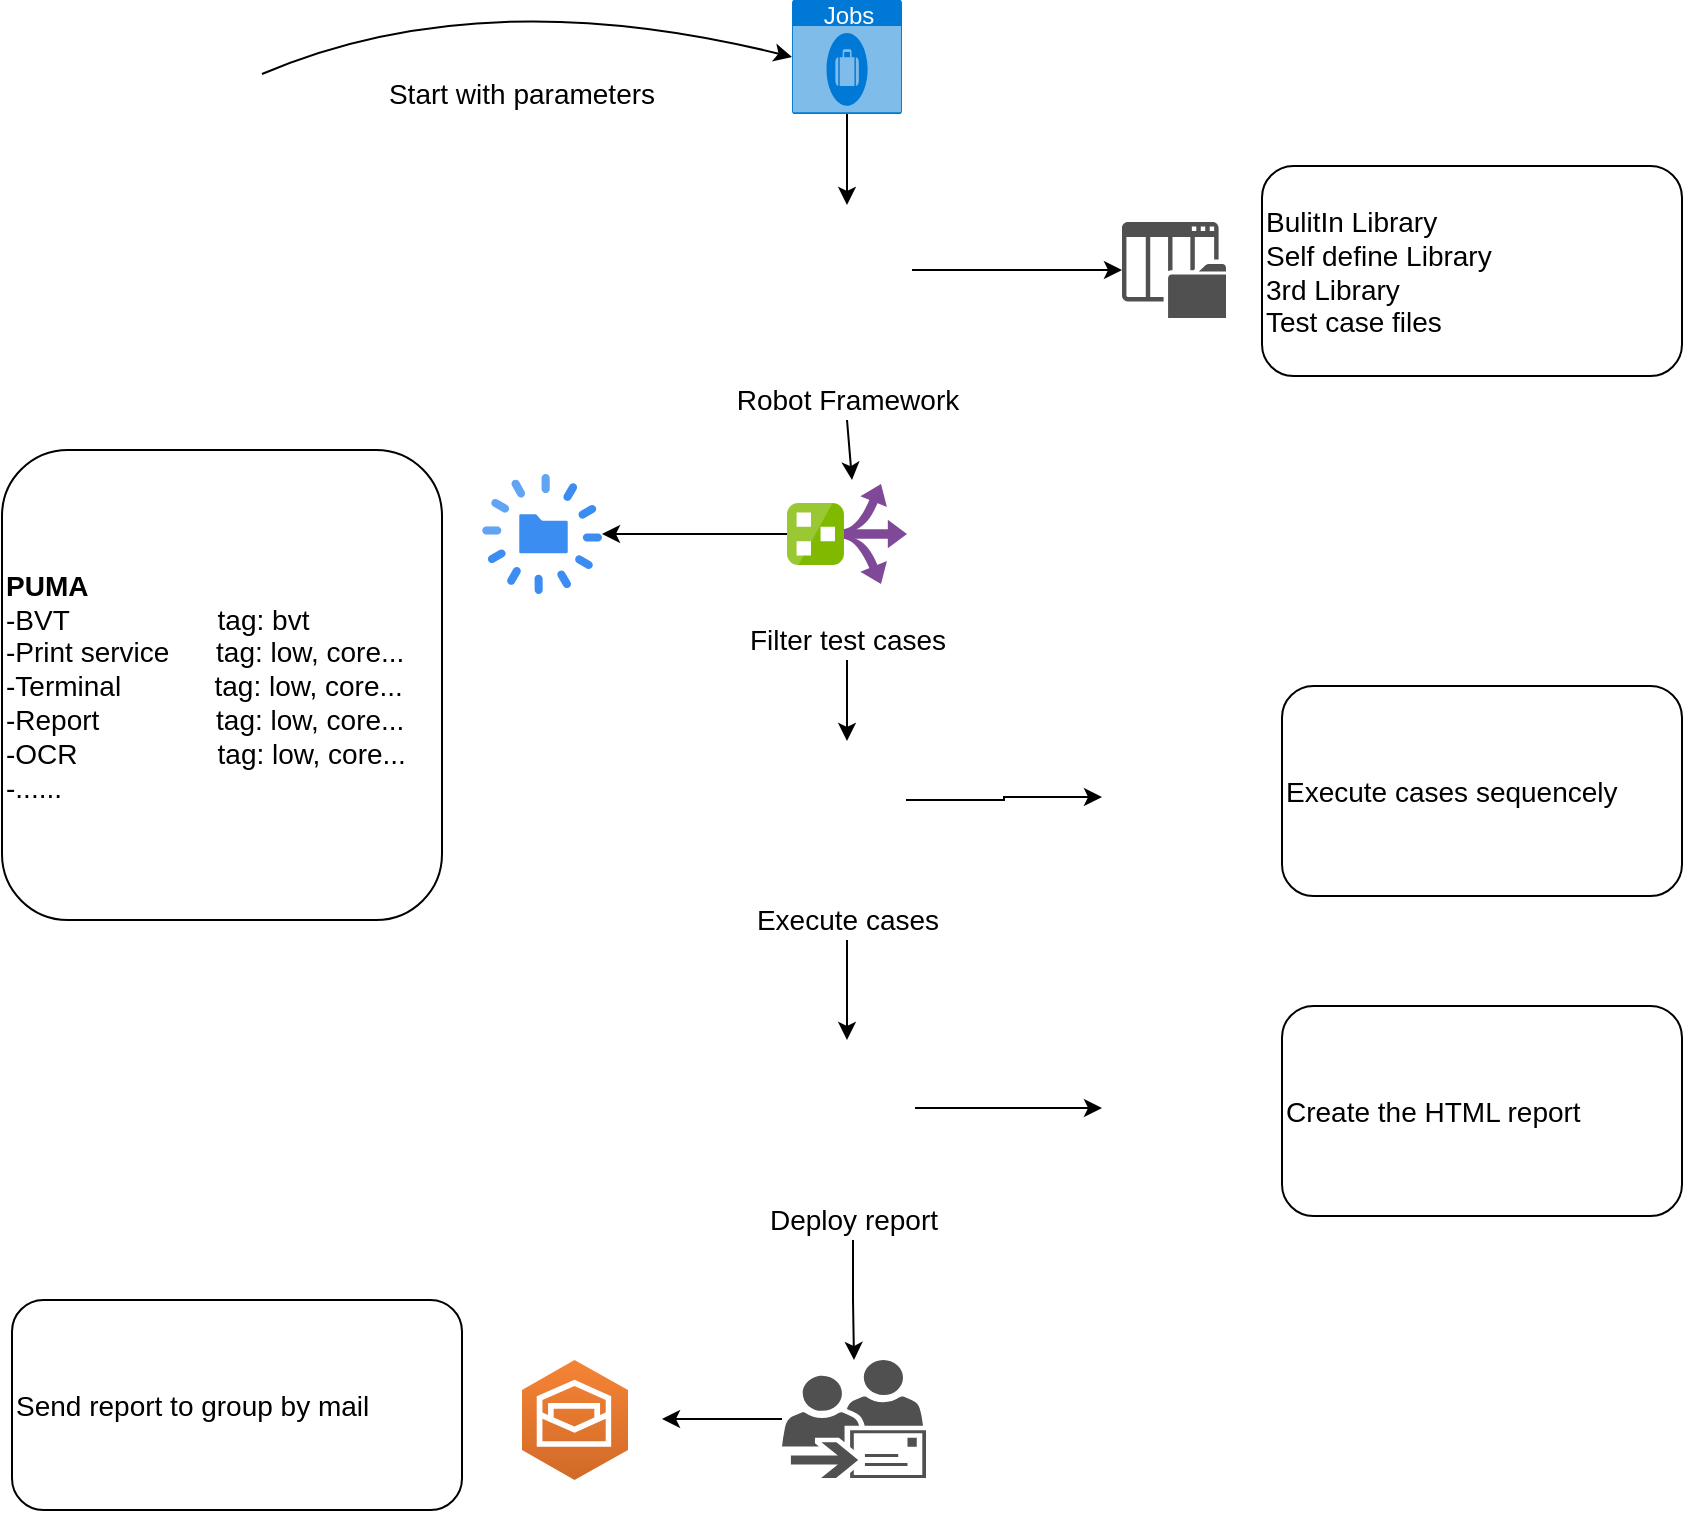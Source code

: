 <mxfile version="10.9.5" type="device"><diagram name="Page-1" id="75ae5057-2f1f-a65a-41a6-c58fb5237df7"><mxGraphModel dx="1422" dy="825" grid="1" gridSize="10" guides="1" tooltips="1" connect="1" arrows="1" fold="1" page="1" pageScale="1" pageWidth="1100" pageHeight="850" background="#ffffff" math="0" shadow="0"><root><mxCell id="0"/><mxCell id="1" parent="0"/><mxCell id="wuF3qdoHva0xBe2uQDBN-1" value="" style="shape=image;html=1;verticalAlign=top;verticalLabelPosition=bottom;labelBackgroundColor=#ffffff;imageAspect=0;aspect=fixed;image=https://cdn4.iconfinder.com/data/icons/logos-brands-5/24/jenkins-128.png" vertex="1" parent="1"><mxGeometry x="200" y="82" width="50" height="50" as="geometry"/></mxCell><mxCell id="wuF3qdoHva0xBe2uQDBN-2" value="Jobs" style="html=1;strokeColor=none;fillColor=#0079D6;labelPosition=center;verticalLabelPosition=middle;verticalAlign=top;align=center;fontSize=12;outlineConnect=0;spacingTop=-6;fontColor=#FFFFFF;shape=mxgraph.sitemap.jobs;" vertex="1" parent="1"><mxGeometry x="515" y="70" width="55" height="57" as="geometry"/></mxCell><mxCell id="wuF3qdoHva0xBe2uQDBN-4" value="" style="curved=1;endArrow=classic;html=1;entryX=0;entryY=0.5;entryDx=0;entryDy=0;entryPerimeter=0;exitX=1;exitY=0.5;exitDx=0;exitDy=0;" edge="1" parent="1" source="wuF3qdoHva0xBe2uQDBN-1" target="wuF3qdoHva0xBe2uQDBN-2"><mxGeometry width="50" height="50" relative="1" as="geometry"><mxPoint x="200" y="210" as="sourcePoint"/><mxPoint x="250" y="160" as="targetPoint"/><Array as="points"><mxPoint x="360" y="60"/></Array></mxGeometry></mxCell><mxCell id="wuF3qdoHva0xBe2uQDBN-5" value="&lt;font style=&quot;font-size: 14px&quot;&gt;Start with parameters&lt;/font&gt;" style="text;html=1;strokeColor=none;fillColor=none;align=center;verticalAlign=middle;whiteSpace=wrap;rounded=0;" vertex="1" parent="1"><mxGeometry x="300" y="107" width="160" height="20" as="geometry"/></mxCell><mxCell id="wuF3qdoHva0xBe2uQDBN-26" style="edgeStyle=orthogonalEdgeStyle;rounded=0;orthogonalLoop=1;jettySize=auto;html=1;exitX=1;exitY=0.5;exitDx=0;exitDy=0;" edge="1" parent="1" source="wuF3qdoHva0xBe2uQDBN-7" target="wuF3qdoHva0xBe2uQDBN-25"><mxGeometry relative="1" as="geometry"/></mxCell><mxCell id="wuF3qdoHva0xBe2uQDBN-7" value="" style="shape=image;html=1;verticalAlign=top;verticalLabelPosition=bottom;labelBackgroundColor=#ffffff;imageAspect=0;aspect=fixed;image=https://cdn2.iconfinder.com/data/icons/science-20/24/science-technology-10-128.png" vertex="1" parent="1"><mxGeometry x="510" y="172.5" width="65" height="65" as="geometry"/></mxCell><mxCell id="wuF3qdoHva0xBe2uQDBN-8" value="&lt;font style=&quot;font-size: 14px&quot;&gt;Robot Framework&lt;/font&gt;" style="text;html=1;strokeColor=none;fillColor=none;align=center;verticalAlign=middle;whiteSpace=wrap;rounded=0;" vertex="1" parent="1"><mxGeometry x="462.5" y="260" width="160" height="20" as="geometry"/></mxCell><mxCell id="wuF3qdoHva0xBe2uQDBN-9" value="" style="endArrow=classic;html=1;exitX=0.5;exitY=1;exitDx=0;exitDy=0;exitPerimeter=0;entryX=0.5;entryY=0;entryDx=0;entryDy=0;" edge="1" parent="1" source="wuF3qdoHva0xBe2uQDBN-2" target="wuF3qdoHva0xBe2uQDBN-7"><mxGeometry width="50" height="50" relative="1" as="geometry"><mxPoint x="200" y="350" as="sourcePoint"/><mxPoint x="250" y="300" as="targetPoint"/></mxGeometry></mxCell><mxCell id="wuF3qdoHva0xBe2uQDBN-31" style="edgeStyle=orthogonalEdgeStyle;rounded=0;orthogonalLoop=1;jettySize=auto;html=1;entryX=1;entryY=0.5;entryDx=0;entryDy=0;entryPerimeter=0;" edge="1" parent="1" source="wuF3qdoHva0xBe2uQDBN-10" target="wuF3qdoHva0xBe2uQDBN-29"><mxGeometry relative="1" as="geometry"/></mxCell><mxCell id="wuF3qdoHva0xBe2uQDBN-10" value="" style="aspect=fixed;html=1;perimeter=none;align=center;shadow=0;dashed=0;image;fontSize=12;image=img/lib/mscae/Route_Filter.svg;" vertex="1" parent="1"><mxGeometry x="512.5" y="312" width="60" height="50" as="geometry"/></mxCell><mxCell id="wuF3qdoHva0xBe2uQDBN-21" style="edgeStyle=orthogonalEdgeStyle;rounded=0;orthogonalLoop=1;jettySize=auto;html=1;exitX=0.5;exitY=1;exitDx=0;exitDy=0;entryX=0.5;entryY=0;entryDx=0;entryDy=0;" edge="1" parent="1" source="wuF3qdoHva0xBe2uQDBN-11" target="wuF3qdoHva0xBe2uQDBN-15"><mxGeometry relative="1" as="geometry"/></mxCell><mxCell id="wuF3qdoHva0xBe2uQDBN-11" value="&lt;font style=&quot;font-size: 14px&quot;&gt;Filter test cases&lt;/font&gt;" style="text;html=1;strokeColor=none;fillColor=none;align=center;verticalAlign=middle;whiteSpace=wrap;rounded=0;" vertex="1" parent="1"><mxGeometry x="462.5" y="380" width="160" height="20" as="geometry"/></mxCell><mxCell id="wuF3qdoHva0xBe2uQDBN-12" value="" style="endArrow=classic;html=1;exitX=0.5;exitY=1;exitDx=0;exitDy=0;" edge="1" parent="1" source="wuF3qdoHva0xBe2uQDBN-8"><mxGeometry width="50" height="50" relative="1" as="geometry"><mxPoint x="200" y="470" as="sourcePoint"/><mxPoint x="545" y="310" as="targetPoint"/></mxGeometry></mxCell><mxCell id="wuF3qdoHva0xBe2uQDBN-35" style="edgeStyle=orthogonalEdgeStyle;rounded=0;orthogonalLoop=1;jettySize=auto;html=1;exitX=1;exitY=0.5;exitDx=0;exitDy=0;" edge="1" parent="1" source="wuF3qdoHva0xBe2uQDBN-15" target="wuF3qdoHva0xBe2uQDBN-34"><mxGeometry relative="1" as="geometry"/></mxCell><mxCell id="wuF3qdoHva0xBe2uQDBN-15" value="" style="shape=image;html=1;verticalAlign=top;verticalLabelPosition=bottom;labelBackgroundColor=#ffffff;imageAspect=0;aspect=fixed;image=https://cdn2.iconfinder.com/data/icons/humano2/128x128/actions/gtk-execute.png" vertex="1" parent="1"><mxGeometry x="513" y="440.5" width="59" height="59" as="geometry"/></mxCell><mxCell id="wuF3qdoHva0xBe2uQDBN-22" style="edgeStyle=orthogonalEdgeStyle;rounded=0;orthogonalLoop=1;jettySize=auto;html=1;exitX=0.5;exitY=1;exitDx=0;exitDy=0;entryX=0.5;entryY=0;entryDx=0;entryDy=0;" edge="1" parent="1" source="wuF3qdoHva0xBe2uQDBN-16" target="wuF3qdoHva0xBe2uQDBN-17"><mxGeometry relative="1" as="geometry"/></mxCell><mxCell id="wuF3qdoHva0xBe2uQDBN-16" value="&lt;font style=&quot;font-size: 14px&quot;&gt;Execute cases&lt;/font&gt;" style="text;html=1;strokeColor=none;fillColor=none;align=center;verticalAlign=middle;whiteSpace=wrap;rounded=0;" vertex="1" parent="1"><mxGeometry x="462.5" y="520" width="160" height="20" as="geometry"/></mxCell><mxCell id="wuF3qdoHva0xBe2uQDBN-40" style="edgeStyle=orthogonalEdgeStyle;rounded=0;orthogonalLoop=1;jettySize=auto;html=1;" edge="1" parent="1" source="wuF3qdoHva0xBe2uQDBN-17"><mxGeometry relative="1" as="geometry"><mxPoint x="670" y="624" as="targetPoint"/></mxGeometry></mxCell><mxCell id="wuF3qdoHva0xBe2uQDBN-17" value="" style="shape=image;html=1;verticalAlign=top;verticalLabelPosition=bottom;labelBackgroundColor=#ffffff;imageAspect=0;aspect=fixed;image=https://cdn0.iconfinder.com/data/icons/file-type-19/512/file__html__web_-128.png" vertex="1" parent="1"><mxGeometry x="508.5" y="590" width="68" height="68" as="geometry"/></mxCell><mxCell id="wuF3qdoHva0xBe2uQDBN-23" style="edgeStyle=orthogonalEdgeStyle;rounded=0;orthogonalLoop=1;jettySize=auto;html=1;exitX=0.5;exitY=1;exitDx=0;exitDy=0;" edge="1" parent="1" source="wuF3qdoHva0xBe2uQDBN-19" target="wuF3qdoHva0xBe2uQDBN-20"><mxGeometry relative="1" as="geometry"/></mxCell><mxCell id="wuF3qdoHva0xBe2uQDBN-19" value="&lt;font style=&quot;font-size: 14px&quot;&gt;Deploy report&lt;/font&gt;" style="text;html=1;strokeColor=none;fillColor=none;align=center;verticalAlign=middle;whiteSpace=wrap;rounded=0;" vertex="1" parent="1"><mxGeometry x="465.5" y="670" width="160" height="20" as="geometry"/></mxCell><mxCell id="wuF3qdoHva0xBe2uQDBN-42" style="edgeStyle=orthogonalEdgeStyle;rounded=0;orthogonalLoop=1;jettySize=auto;html=1;" edge="1" parent="1" source="wuF3qdoHva0xBe2uQDBN-20"><mxGeometry relative="1" as="geometry"><mxPoint x="450" y="779.5" as="targetPoint"/></mxGeometry></mxCell><mxCell id="wuF3qdoHva0xBe2uQDBN-20" value="" style="pointerEvents=1;shadow=0;dashed=0;html=1;strokeColor=none;fillColor=#505050;labelPosition=center;verticalLabelPosition=bottom;verticalAlign=top;outlineConnect=0;align=center;shape=mxgraph.office.communications.dynamic_distribution_group;" vertex="1" parent="1"><mxGeometry x="510" y="750" width="72" height="59" as="geometry"/></mxCell><mxCell id="wuF3qdoHva0xBe2uQDBN-24" value="&lt;font style=&quot;font-size: 14px&quot;&gt;BulitIn Library&lt;br&gt;Self define Library&lt;br&gt;3rd Library&lt;br&gt;Test case files&lt;br&gt;&lt;/font&gt;" style="rounded=1;whiteSpace=wrap;html=1;align=left;" vertex="1" parent="1"><mxGeometry x="750" y="153" width="210" height="105" as="geometry"/></mxCell><mxCell id="wuF3qdoHva0xBe2uQDBN-25" value="" style="pointerEvents=1;shadow=0;dashed=0;html=1;strokeColor=none;fillColor=#505050;labelPosition=center;verticalLabelPosition=bottom;verticalAlign=top;outlineConnect=0;align=center;shape=mxgraph.office.concepts.list_library;" vertex="1" parent="1"><mxGeometry x="680" y="181" width="52" height="48" as="geometry"/></mxCell><mxCell id="wuF3qdoHva0xBe2uQDBN-29" value="" style="html=1;aspect=fixed;strokeColor=none;shadow=0;align=center;verticalAlign=top;fillColor=#3B8DF1;shape=mxgraph.gcp2.lifecycle" vertex="1" parent="1"><mxGeometry x="360" y="307" width="60" height="60" as="geometry"/></mxCell><mxCell id="wuF3qdoHva0xBe2uQDBN-32" value="&lt;font&gt;&lt;font style=&quot;font-size: 14px&quot;&gt;&lt;b&gt;PUMA&lt;/b&gt;&lt;br&gt;-BVT&amp;nbsp; &amp;nbsp; &amp;nbsp; &amp;nbsp; &amp;nbsp; &amp;nbsp; &amp;nbsp; &amp;nbsp; &amp;nbsp; &amp;nbsp;tag: bvt&lt;br&gt;-Print service&amp;nbsp; &amp;nbsp; &amp;nbsp; tag: low, core...&lt;br&gt;-Terminal&amp;nbsp; &amp;nbsp; &amp;nbsp; &amp;nbsp; &amp;nbsp; &amp;nbsp; tag: low, core...&lt;br&gt;-Report&amp;nbsp; &amp;nbsp; &amp;nbsp; &amp;nbsp; &amp;nbsp; &amp;nbsp; &amp;nbsp; &amp;nbsp;tag: low, core...&lt;br&gt;-OCR&amp;nbsp; &amp;nbsp; &amp;nbsp; &amp;nbsp; &amp;nbsp; &amp;nbsp; &amp;nbsp; &amp;nbsp; &amp;nbsp; tag: low, core...&lt;br&gt;-......&lt;/font&gt;&lt;br&gt;&lt;/font&gt;" style="rounded=1;whiteSpace=wrap;html=1;align=left;" vertex="1" parent="1"><mxGeometry x="120" y="295" width="220" height="235" as="geometry"/></mxCell><mxCell id="wuF3qdoHva0xBe2uQDBN-33" value="&lt;font style=&quot;font-size: 14px&quot;&gt;Execute cases sequencely&amp;nbsp;&lt;br&gt;&lt;/font&gt;" style="rounded=1;whiteSpace=wrap;html=1;align=left;" vertex="1" parent="1"><mxGeometry x="760" y="413" width="200" height="105" as="geometry"/></mxCell><mxCell id="wuF3qdoHva0xBe2uQDBN-34" value="" style="shape=image;html=1;verticalAlign=top;verticalLabelPosition=bottom;labelBackgroundColor=#ffffff;imageAspect=0;aspect=fixed;image=https://cdn0.iconfinder.com/data/icons/social-productivity/512/alphabet_Arrange_order-128.png" vertex="1" parent="1"><mxGeometry x="670" y="437" width="63" height="63" as="geometry"/></mxCell><mxCell id="wuF3qdoHva0xBe2uQDBN-36" value="&lt;font style=&quot;font-size: 14px&quot;&gt;Create the HTML report&lt;br&gt;&lt;/font&gt;" style="rounded=1;whiteSpace=wrap;html=1;align=left;" vertex="1" parent="1"><mxGeometry x="760" y="573" width="200" height="105" as="geometry"/></mxCell><mxCell id="wuF3qdoHva0xBe2uQDBN-37" value="&lt;font style=&quot;font-size: 14px&quot;&gt;Send report to group by mail&lt;br&gt;&lt;/font&gt;" style="rounded=1;whiteSpace=wrap;html=1;align=left;" vertex="1" parent="1"><mxGeometry x="125" y="720" width="225" height="105" as="geometry"/></mxCell><mxCell id="wuF3qdoHva0xBe2uQDBN-38" value="" style="shape=image;html=1;verticalAlign=top;verticalLabelPosition=bottom;labelBackgroundColor=#ffffff;imageAspect=0;aspect=fixed;image=https://cdn0.iconfinder.com/data/icons/twitter-ui-flat/48/Twitter_UI-15-128.png" vertex="1" parent="1"><mxGeometry x="670.5" y="590" width="71" height="71" as="geometry"/></mxCell><mxCell id="wuF3qdoHva0xBe2uQDBN-41" value="" style="outlineConnect=0;dashed=0;verticalLabelPosition=bottom;verticalAlign=top;align=center;html=1;shape=mxgraph.aws3.workmail;fillColor=#D16A28;gradientColor=#F58435;gradientDirection=north;" vertex="1" parent="1"><mxGeometry x="380" y="750" width="53" height="60" as="geometry"/></mxCell></root></mxGraphModel></diagram></mxfile>